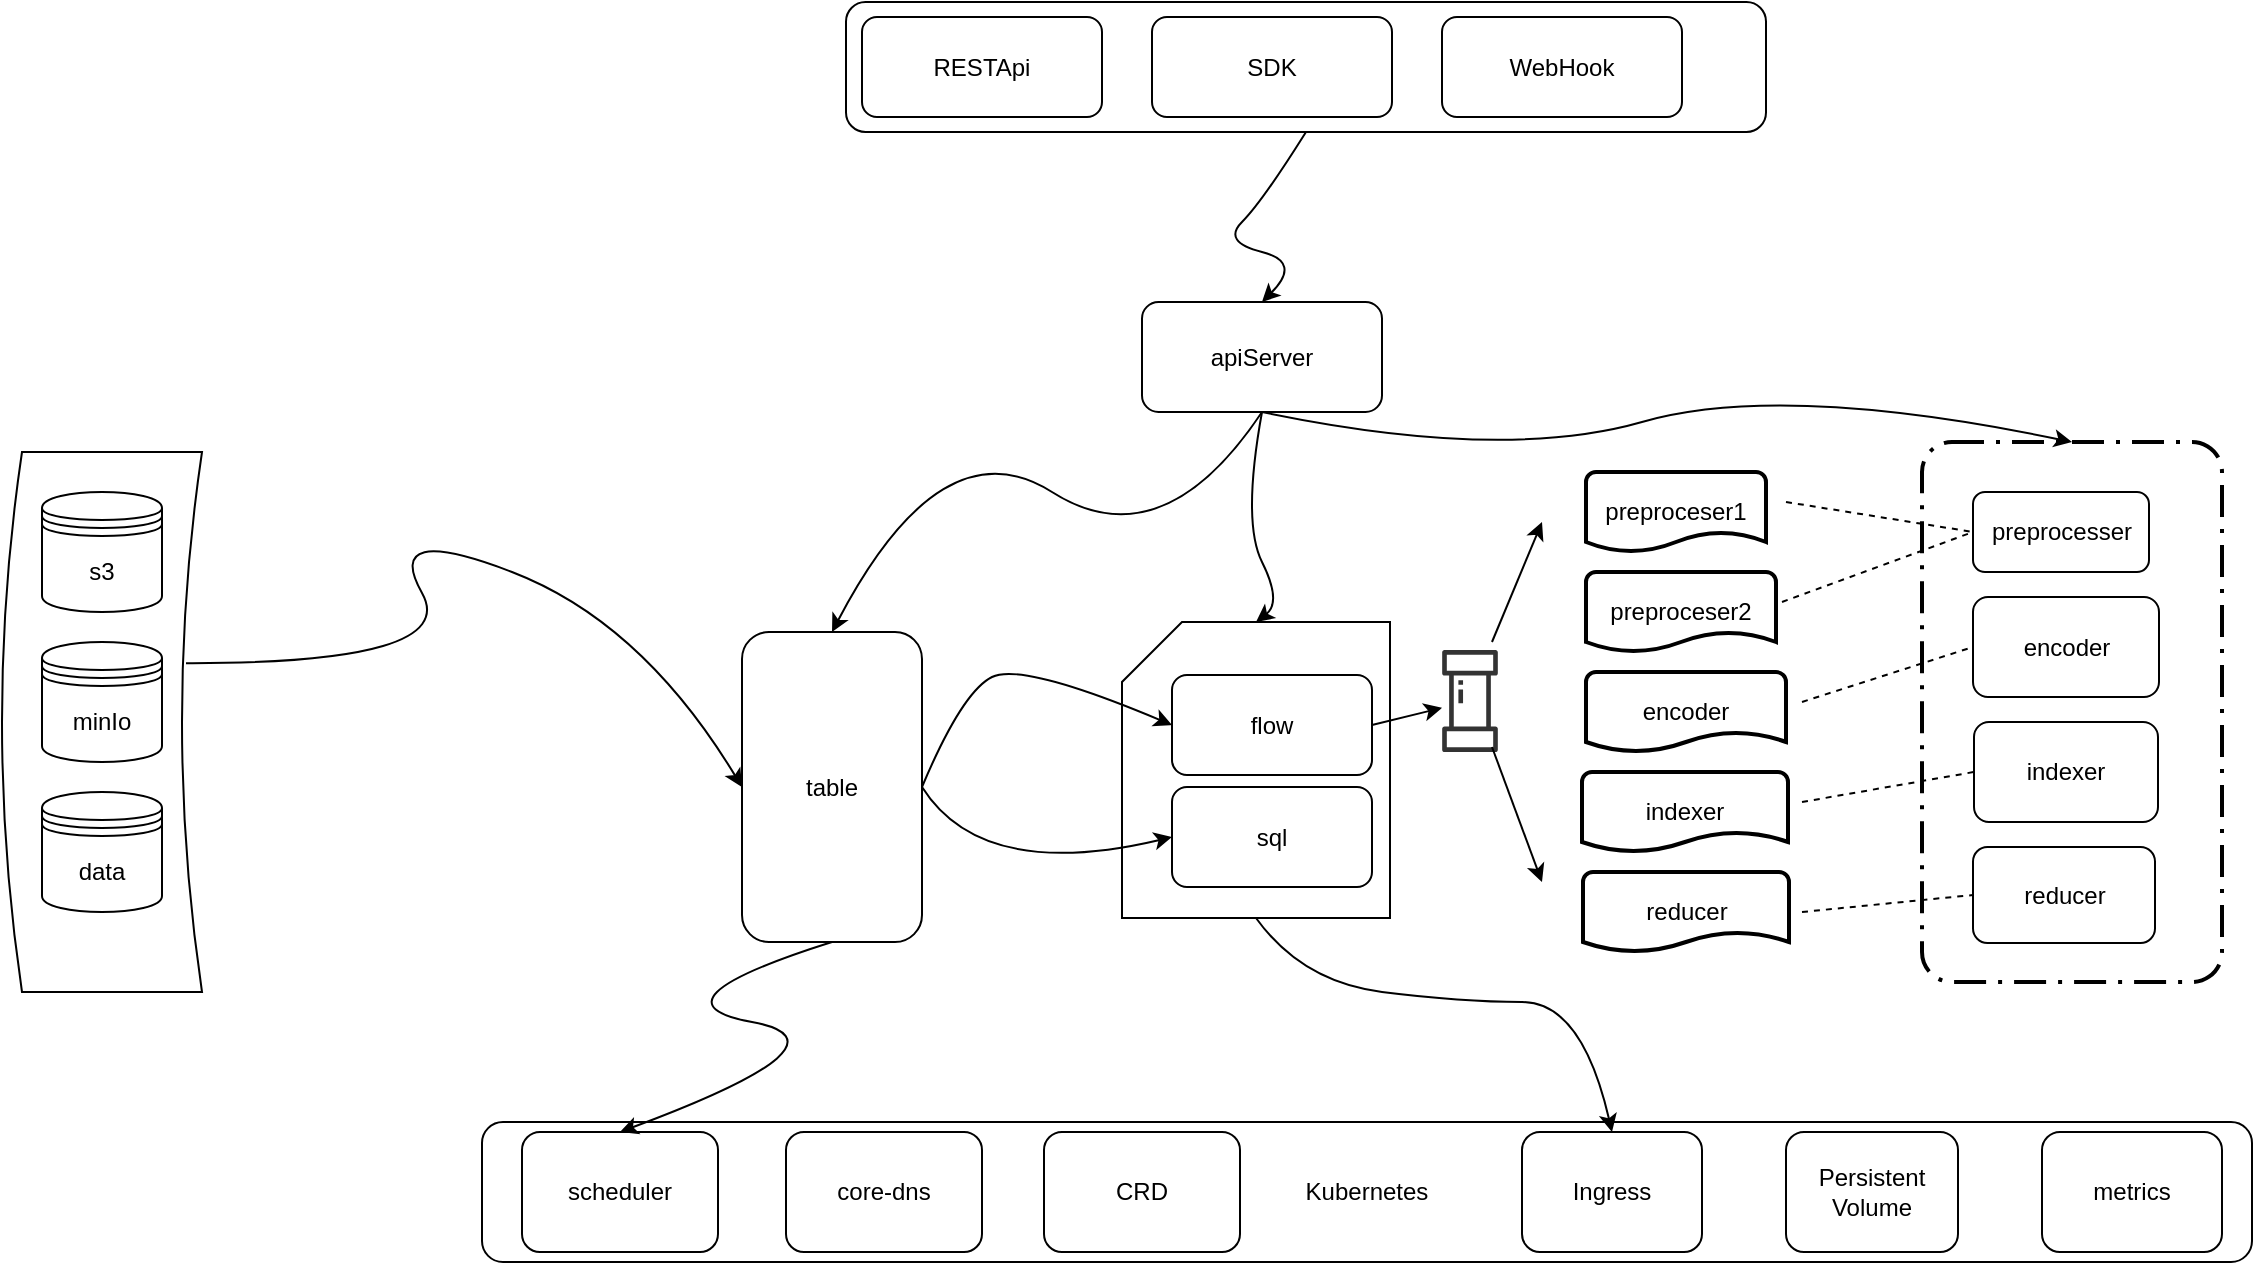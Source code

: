 <mxfile version="12.2.6" type="github" pages="1">
  <diagram id="ylydd8n9f6ZL4neCqSHD" name="Page-1">
    <mxGraphModel dx="2258" dy="1860" grid="1" gridSize="10" guides="1" tooltips="1" connect="1" arrows="1" fold="1" page="1" pageScale="1" pageWidth="850" pageHeight="1100" math="0" shadow="0">
      <root>
        <mxCell id="0"/>
        <mxCell id="1" parent="0"/>
        <mxCell id="zTHkgZeOIcgACcdfb5g5-90" value="" style="shape=card;whiteSpace=wrap;html=1;fillColor=none;" vertex="1" parent="1">
          <mxGeometry x="320" y="210" width="134" height="148" as="geometry"/>
        </mxCell>
        <mxCell id="zTHkgZeOIcgACcdfb5g5-75" value="" style="shape=dataStorage;whiteSpace=wrap;html=1;fillColor=none;" vertex="1" parent="1">
          <mxGeometry x="-240" y="125" width="100" height="270" as="geometry"/>
        </mxCell>
        <mxCell id="zTHkgZeOIcgACcdfb5g5-16" value="table" style="rounded=1;whiteSpace=wrap;html=1;" vertex="1" parent="1">
          <mxGeometry x="130" y="215" width="90" height="155" as="geometry"/>
        </mxCell>
        <mxCell id="zTHkgZeOIcgACcdfb5g5-60" value="Kubernetes" style="rounded=1;whiteSpace=wrap;html=1;fillColor=none;" vertex="1" parent="1">
          <mxGeometry y="460" width="885" height="70" as="geometry"/>
        </mxCell>
        <mxCell id="zTHkgZeOIcgACcdfb5g5-55" value="" style="rounded=1;whiteSpace=wrap;html=1;fillColor=none;" vertex="1" parent="1">
          <mxGeometry x="182" y="-100" width="460" height="65" as="geometry"/>
        </mxCell>
        <mxCell id="zTHkgZeOIcgACcdfb5g5-27" value="" style="rounded=1;arcSize=10;dashed=1;strokeColor=#000000;fillColor=none;gradientColor=none;dashPattern=8 3 1 3;strokeWidth=2;" vertex="1" parent="1">
          <mxGeometry x="720" y="120" width="150" height="270" as="geometry"/>
        </mxCell>
        <mxCell id="zTHkgZeOIcgACcdfb5g5-34" value="" style="outlineConnect=0;fontColor=#232F3E;gradientColor=none;fillColor=#333333;strokeColor=none;dashed=0;verticalLabelPosition=bottom;verticalAlign=top;align=center;html=1;fontSize=12;fontStyle=0;aspect=fixed;pointerEvents=1;shape=mxgraph.aws4.iot_analytics_pipeline;direction=north;" vertex="1" parent="1">
          <mxGeometry x="480" y="224" width="28" height="51" as="geometry"/>
        </mxCell>
        <mxCell id="zTHkgZeOIcgACcdfb5g5-11" value="encoder" style="rounded=1;whiteSpace=wrap;html=1;" vertex="1" parent="1">
          <mxGeometry x="745.5" y="197.5" width="93" height="50" as="geometry"/>
        </mxCell>
        <mxCell id="zTHkgZeOIcgACcdfb5g5-12" value="preprocesser" style="rounded=1;whiteSpace=wrap;html=1;align=center;" vertex="1" parent="1">
          <mxGeometry x="745.5" y="145" width="88" height="40" as="geometry"/>
        </mxCell>
        <mxCell id="zTHkgZeOIcgACcdfb5g5-13" value="indexer" style="rounded=1;whiteSpace=wrap;html=1;" vertex="1" parent="1">
          <mxGeometry x="746" y="260" width="92" height="50" as="geometry"/>
        </mxCell>
        <mxCell id="zTHkgZeOIcgACcdfb5g5-14" value="reducer" style="rounded=1;whiteSpace=wrap;html=1;" vertex="1" parent="1">
          <mxGeometry x="745.5" y="322.5" width="91" height="48" as="geometry"/>
        </mxCell>
        <mxCell id="zTHkgZeOIcgACcdfb5g5-15" value="flow" style="rounded=1;whiteSpace=wrap;html=1;" vertex="1" parent="1">
          <mxGeometry x="345" y="236.5" width="100" height="50" as="geometry"/>
        </mxCell>
        <mxCell id="zTHkgZeOIcgACcdfb5g5-18" value="RESTApi" style="rounded=1;whiteSpace=wrap;html=1;" vertex="1" parent="1">
          <mxGeometry x="190" y="-92.5" width="120" height="50" as="geometry"/>
        </mxCell>
        <mxCell id="zTHkgZeOIcgACcdfb5g5-20" value="" style="curved=1;endArrow=classic;html=1;entryX=0.5;entryY=0;entryDx=0;entryDy=0;exitX=0.5;exitY=1;exitDx=0;exitDy=0;" edge="1" parent="1" source="zTHkgZeOIcgACcdfb5g5-55" target="zTHkgZeOIcgACcdfb5g5-23">
          <mxGeometry width="50" height="50" relative="1" as="geometry">
            <mxPoint x="410" y="-30" as="sourcePoint"/>
            <mxPoint x="400" y="60" as="targetPoint"/>
            <Array as="points">
              <mxPoint x="390"/>
              <mxPoint x="370" y="20"/>
              <mxPoint x="410" y="30"/>
            </Array>
          </mxGeometry>
        </mxCell>
        <mxCell id="zTHkgZeOIcgACcdfb5g5-22" value="" style="curved=1;endArrow=classic;html=1;exitX=0.5;exitY=1;exitDx=0;exitDy=0;entryX=0.5;entryY=0;entryDx=0;entryDy=0;entryPerimeter=0;" edge="1" parent="1" source="zTHkgZeOIcgACcdfb5g5-23" target="zTHkgZeOIcgACcdfb5g5-90">
          <mxGeometry width="50" height="50" relative="1" as="geometry">
            <mxPoint x="400" y="110" as="sourcePoint"/>
            <mxPoint x="390" y="220" as="targetPoint"/>
            <Array as="points">
              <mxPoint x="380" y="160"/>
              <mxPoint x="400" y="200"/>
            </Array>
          </mxGeometry>
        </mxCell>
        <mxCell id="zTHkgZeOIcgACcdfb5g5-23" value="apiServer" style="rounded=1;whiteSpace=wrap;html=1;" vertex="1" parent="1">
          <mxGeometry x="330" y="50" width="120" height="55" as="geometry"/>
        </mxCell>
        <mxCell id="zTHkgZeOIcgACcdfb5g5-26" value="" style="endArrow=none;dashed=1;html=1;entryX=0;entryY=0.5;entryDx=0;entryDy=0;" edge="1" parent="1" target="zTHkgZeOIcgACcdfb5g5-12">
          <mxGeometry width="50" height="50" relative="1" as="geometry">
            <mxPoint x="652" y="150" as="sourcePoint"/>
            <mxPoint x="732" y="145" as="targetPoint"/>
          </mxGeometry>
        </mxCell>
        <mxCell id="zTHkgZeOIcgACcdfb5g5-28" value="preproceser1" style="strokeWidth=2;html=1;shape=mxgraph.flowchart.document2;whiteSpace=wrap;size=0.25;" vertex="1" parent="1">
          <mxGeometry x="552" y="135" width="90" height="40" as="geometry"/>
        </mxCell>
        <mxCell id="zTHkgZeOIcgACcdfb5g5-30" value="preproceser2" style="strokeWidth=2;html=1;shape=mxgraph.flowchart.document2;whiteSpace=wrap;size=0.25;" vertex="1" parent="1">
          <mxGeometry x="552" y="185" width="95" height="40" as="geometry"/>
        </mxCell>
        <mxCell id="zTHkgZeOIcgACcdfb5g5-31" value="encoder" style="strokeWidth=2;html=1;shape=mxgraph.flowchart.document2;whiteSpace=wrap;size=0.25;" vertex="1" parent="1">
          <mxGeometry x="552" y="235" width="100" height="40" as="geometry"/>
        </mxCell>
        <mxCell id="zTHkgZeOIcgACcdfb5g5-32" value="indexer" style="strokeWidth=2;html=1;shape=mxgraph.flowchart.document2;whiteSpace=wrap;size=0.25;" vertex="1" parent="1">
          <mxGeometry x="550" y="285" width="103" height="40" as="geometry"/>
        </mxCell>
        <mxCell id="zTHkgZeOIcgACcdfb5g5-33" value="reducer" style="strokeWidth=2;html=1;shape=mxgraph.flowchart.document2;whiteSpace=wrap;size=0.25;" vertex="1" parent="1">
          <mxGeometry x="550.5" y="335" width="103" height="40" as="geometry"/>
        </mxCell>
        <mxCell id="zTHkgZeOIcgACcdfb5g5-36" value="" style="endArrow=classic;html=1;exitX=1;exitY=0.5;exitDx=0;exitDy=0;" edge="1" parent="1" source="zTHkgZeOIcgACcdfb5g5-15" target="zTHkgZeOIcgACcdfb5g5-34">
          <mxGeometry width="50" height="50" relative="1" as="geometry">
            <mxPoint x="460" y="270" as="sourcePoint"/>
            <mxPoint x="477" y="280" as="targetPoint"/>
          </mxGeometry>
        </mxCell>
        <mxCell id="zTHkgZeOIcgACcdfb5g5-44" value="" style="endArrow=classic;html=1;" edge="1" parent="1">
          <mxGeometry width="50" height="50" relative="1" as="geometry">
            <mxPoint x="505" y="220" as="sourcePoint"/>
            <mxPoint x="530" y="160" as="targetPoint"/>
          </mxGeometry>
        </mxCell>
        <mxCell id="zTHkgZeOIcgACcdfb5g5-46" value="" style="endArrow=classic;html=1;" edge="1" parent="1">
          <mxGeometry width="50" height="50" relative="1" as="geometry">
            <mxPoint x="505" y="272.5" as="sourcePoint"/>
            <mxPoint x="530" y="340" as="targetPoint"/>
          </mxGeometry>
        </mxCell>
        <mxCell id="zTHkgZeOIcgACcdfb5g5-47" value="" style="endArrow=none;dashed=1;html=1;entryX=0;entryY=0.5;entryDx=0;entryDy=0;" edge="1" parent="1" target="zTHkgZeOIcgACcdfb5g5-12">
          <mxGeometry width="50" height="50" relative="1" as="geometry">
            <mxPoint x="650" y="200" as="sourcePoint"/>
            <mxPoint x="690" y="210" as="targetPoint"/>
          </mxGeometry>
        </mxCell>
        <mxCell id="zTHkgZeOIcgACcdfb5g5-48" value="" style="endArrow=none;dashed=1;html=1;entryX=0;entryY=0.5;entryDx=0;entryDy=0;" edge="1" parent="1" target="zTHkgZeOIcgACcdfb5g5-11">
          <mxGeometry width="50" height="50" relative="1" as="geometry">
            <mxPoint x="660" y="250" as="sourcePoint"/>
            <mxPoint x="800" y="215" as="targetPoint"/>
          </mxGeometry>
        </mxCell>
        <mxCell id="zTHkgZeOIcgACcdfb5g5-49" value="" style="endArrow=none;dashed=1;html=1;entryX=0;entryY=0.5;entryDx=0;entryDy=0;" edge="1" parent="1" target="zTHkgZeOIcgACcdfb5g5-13">
          <mxGeometry width="50" height="50" relative="1" as="geometry">
            <mxPoint x="660" y="300" as="sourcePoint"/>
            <mxPoint x="829" y="290" as="targetPoint"/>
          </mxGeometry>
        </mxCell>
        <mxCell id="zTHkgZeOIcgACcdfb5g5-50" value="" style="endArrow=none;dashed=1;html=1;entryX=0;entryY=0.5;entryDx=0;entryDy=0;" edge="1" parent="1" target="zTHkgZeOIcgACcdfb5g5-14">
          <mxGeometry width="50" height="50" relative="1" as="geometry">
            <mxPoint x="660" y="355" as="sourcePoint"/>
            <mxPoint x="809" y="355" as="targetPoint"/>
          </mxGeometry>
        </mxCell>
        <mxCell id="zTHkgZeOIcgACcdfb5g5-54" value="" style="curved=1;endArrow=classic;html=1;entryX=0.5;entryY=0;entryDx=0;entryDy=0;exitX=0.5;exitY=1;exitDx=0;exitDy=0;" edge="1" parent="1" source="zTHkgZeOIcgACcdfb5g5-23" target="zTHkgZeOIcgACcdfb5g5-16">
          <mxGeometry width="50" height="50" relative="1" as="geometry">
            <mxPoint x="280" y="105" as="sourcePoint"/>
            <mxPoint x="230" y="225" as="targetPoint"/>
            <Array as="points">
              <mxPoint x="340" y="180"/>
              <mxPoint x="230" y="110"/>
            </Array>
          </mxGeometry>
        </mxCell>
        <mxCell id="zTHkgZeOIcgACcdfb5g5-57" value="SDK" style="rounded=1;whiteSpace=wrap;html=1;" vertex="1" parent="1">
          <mxGeometry x="335" y="-92.5" width="120" height="50" as="geometry"/>
        </mxCell>
        <mxCell id="zTHkgZeOIcgACcdfb5g5-58" value="WebHook" style="rounded=1;whiteSpace=wrap;html=1;" vertex="1" parent="1">
          <mxGeometry x="480" y="-92.5" width="120" height="50" as="geometry"/>
        </mxCell>
        <mxCell id="zTHkgZeOIcgACcdfb5g5-59" value="scheduler" style="rounded=1;whiteSpace=wrap;html=1;fillColor=none;" vertex="1" parent="1">
          <mxGeometry x="20" y="465" width="98" height="60" as="geometry"/>
        </mxCell>
        <mxCell id="zTHkgZeOIcgACcdfb5g5-67" value="" style="curved=1;endArrow=classic;html=1;exitX=1;exitY=0.5;exitDx=0;exitDy=0;entryX=0;entryY=0.5;entryDx=0;entryDy=0;" edge="1" parent="1" source="zTHkgZeOIcgACcdfb5g5-16" target="zTHkgZeOIcgACcdfb5g5-15">
          <mxGeometry width="50" height="50" relative="1" as="geometry">
            <mxPoint x="205" y="310" as="sourcePoint"/>
            <mxPoint x="310" y="270" as="targetPoint"/>
            <Array as="points">
              <mxPoint x="240" y="245"/>
              <mxPoint x="270" y="230"/>
            </Array>
          </mxGeometry>
        </mxCell>
        <mxCell id="zTHkgZeOIcgACcdfb5g5-72" value="s3" style="shape=datastore;whiteSpace=wrap;html=1;fillColor=none;" vertex="1" parent="1">
          <mxGeometry x="-220" y="145" width="60" height="60" as="geometry"/>
        </mxCell>
        <mxCell id="zTHkgZeOIcgACcdfb5g5-73" value="minIo" style="shape=datastore;whiteSpace=wrap;html=1;fillColor=none;" vertex="1" parent="1">
          <mxGeometry x="-220" y="220" width="60" height="60" as="geometry"/>
        </mxCell>
        <mxCell id="zTHkgZeOIcgACcdfb5g5-74" value="data" style="shape=datastore;whiteSpace=wrap;html=1;fillColor=none;" vertex="1" parent="1">
          <mxGeometry x="-220" y="295" width="60" height="60" as="geometry"/>
        </mxCell>
        <mxCell id="zTHkgZeOIcgACcdfb5g5-76" value="" style="curved=1;endArrow=classic;html=1;exitX=0.92;exitY=0.391;exitDx=0;exitDy=0;exitPerimeter=0;entryX=0;entryY=0.5;entryDx=0;entryDy=0;" edge="1" parent="1" source="zTHkgZeOIcgACcdfb5g5-75" target="zTHkgZeOIcgACcdfb5g5-16">
          <mxGeometry width="50" height="50" relative="1" as="geometry">
            <mxPoint x="-50" y="210" as="sourcePoint"/>
            <mxPoint x="145" y="310" as="targetPoint"/>
            <Array as="points">
              <mxPoint x="-10" y="231"/>
              <mxPoint x="-50" y="160"/>
              <mxPoint x="80" y="210"/>
            </Array>
          </mxGeometry>
        </mxCell>
        <mxCell id="zTHkgZeOIcgACcdfb5g5-79" value="" style="curved=1;endArrow=classic;html=1;entryX=0.5;entryY=0;entryDx=0;entryDy=0;exitX=0.5;exitY=1;exitDx=0;exitDy=0;" edge="1" parent="1" source="zTHkgZeOIcgACcdfb5g5-23" target="zTHkgZeOIcgACcdfb5g5-27">
          <mxGeometry width="50" height="50" relative="1" as="geometry">
            <mxPoint x="670" y="10" as="sourcePoint"/>
            <mxPoint x="455" y="120" as="targetPoint"/>
            <Array as="points">
              <mxPoint x="510" y="130"/>
              <mxPoint x="650" y="90"/>
            </Array>
          </mxGeometry>
        </mxCell>
        <mxCell id="zTHkgZeOIcgACcdfb5g5-86" value="" style="curved=1;endArrow=classic;html=1;exitX=1;exitY=0.5;exitDx=0;exitDy=0;entryX=0;entryY=0.5;entryDx=0;entryDy=0;" edge="1" parent="1" source="zTHkgZeOIcgACcdfb5g5-16" target="zTHkgZeOIcgACcdfb5g5-87">
          <mxGeometry width="50" height="50" relative="1" as="geometry">
            <mxPoint x="260" y="366.5" as="sourcePoint"/>
            <mxPoint x="310" y="310" as="targetPoint"/>
            <Array as="points">
              <mxPoint x="250" y="340"/>
            </Array>
          </mxGeometry>
        </mxCell>
        <mxCell id="zTHkgZeOIcgACcdfb5g5-87" value="sql" style="rounded=1;whiteSpace=wrap;html=1;" vertex="1" parent="1">
          <mxGeometry x="345" y="292.5" width="100" height="50" as="geometry"/>
        </mxCell>
        <mxCell id="zTHkgZeOIcgACcdfb5g5-88" value="Ingress" style="rounded=1;whiteSpace=wrap;html=1;fillColor=none;" vertex="1" parent="1">
          <mxGeometry x="520" y="465" width="90" height="60" as="geometry"/>
        </mxCell>
        <mxCell id="zTHkgZeOIcgACcdfb5g5-89" value="" style="curved=1;endArrow=classic;html=1;entryX=0.5;entryY=0;entryDx=0;entryDy=0;exitX=0.5;exitY=1;exitDx=0;exitDy=0;exitPerimeter=0;" edge="1" parent="1" source="zTHkgZeOIcgACcdfb5g5-90" target="zTHkgZeOIcgACcdfb5g5-88">
          <mxGeometry width="50" height="50" relative="1" as="geometry">
            <mxPoint x="480" y="400" as="sourcePoint"/>
            <mxPoint x="430" y="400" as="targetPoint"/>
            <Array as="points">
              <mxPoint x="410" y="390"/>
              <mxPoint x="490" y="400"/>
              <mxPoint x="550" y="400"/>
            </Array>
          </mxGeometry>
        </mxCell>
        <mxCell id="zTHkgZeOIcgACcdfb5g5-95" value="" style="curved=1;endArrow=classic;html=1;entryX=0.5;entryY=0;entryDx=0;entryDy=0;exitX=0.5;exitY=1;exitDx=0;exitDy=0;" edge="1" parent="1" source="zTHkgZeOIcgACcdfb5g5-16" target="zTHkgZeOIcgACcdfb5g5-59">
          <mxGeometry width="50" height="50" relative="1" as="geometry">
            <mxPoint x="30" y="400" as="sourcePoint"/>
            <mxPoint x="80" y="350" as="targetPoint"/>
            <Array as="points">
              <mxPoint x="80" y="400"/>
              <mxPoint x="190" y="420"/>
            </Array>
          </mxGeometry>
        </mxCell>
        <mxCell id="zTHkgZeOIcgACcdfb5g5-97" value="metrics" style="rounded=1;whiteSpace=wrap;html=1;fillColor=none;" vertex="1" parent="1">
          <mxGeometry x="780" y="465" width="90" height="60" as="geometry"/>
        </mxCell>
        <mxCell id="zTHkgZeOIcgACcdfb5g5-98" value="Persistent&lt;br&gt;Volume" style="rounded=1;whiteSpace=wrap;html=1;fillColor=none;" vertex="1" parent="1">
          <mxGeometry x="652" y="465" width="86" height="60" as="geometry"/>
        </mxCell>
        <mxCell id="zTHkgZeOIcgACcdfb5g5-100" value="core-dns" style="rounded=1;whiteSpace=wrap;html=1;fillColor=none;" vertex="1" parent="1">
          <mxGeometry x="152" y="465" width="98" height="60" as="geometry"/>
        </mxCell>
        <mxCell id="zTHkgZeOIcgACcdfb5g5-101" value="CRD" style="rounded=1;whiteSpace=wrap;html=1;fillColor=none;" vertex="1" parent="1">
          <mxGeometry x="281" y="465" width="98" height="60" as="geometry"/>
        </mxCell>
      </root>
    </mxGraphModel>
  </diagram>
</mxfile>
